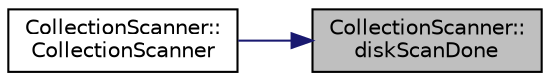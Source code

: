 digraph "CollectionScanner::diskScanDone"
{
 // LATEX_PDF_SIZE
  edge [fontname="Helvetica",fontsize="10",labelfontname="Helvetica",labelfontsize="10"];
  node [fontname="Helvetica",fontsize="10",shape=record];
  rankdir="RL";
  Node1 [label="CollectionScanner::\ldiskScanDone",height=0.2,width=0.4,color="black", fillcolor="grey75", style="filled", fontcolor="black",tooltip=" "];
  Node1 -> Node2 [dir="back",color="midnightblue",fontsize="10",style="solid",fontname="Helvetica"];
  Node2 [label="CollectionScanner::\lCollectionScanner",height=0.2,width=0.4,color="black", fillcolor="white", style="filled",URL="$class_collection_scanner.html#a3ca1912842473ee4048d95eaed3c0281",tooltip=" "];
}
